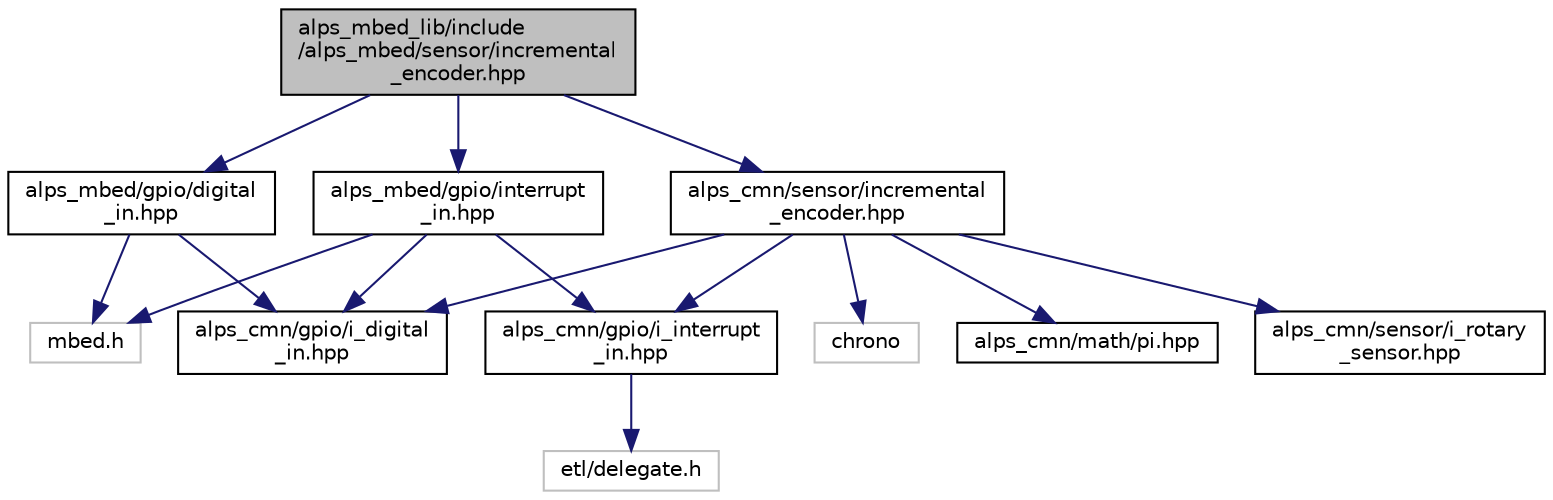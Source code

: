 digraph "alps_mbed_lib/include/alps_mbed/sensor/incremental_encoder.hpp"
{
 // LATEX_PDF_SIZE
  edge [fontname="Helvetica",fontsize="10",labelfontname="Helvetica",labelfontsize="10"];
  node [fontname="Helvetica",fontsize="10",shape=record];
  Node1 [label="alps_mbed_lib/include\l/alps_mbed/sensor/incremental\l_encoder.hpp",height=0.2,width=0.4,color="black", fillcolor="grey75", style="filled", fontcolor="black",tooltip=" "];
  Node1 -> Node2 [color="midnightblue",fontsize="10",style="solid",fontname="Helvetica"];
  Node2 [label="alps_cmn/sensor/incremental\l_encoder.hpp",height=0.2,width=0.4,color="black", fillcolor="white", style="filled",URL="$alps__common__lib_2include_2alps__cmn_2sensor_2incremental__encoder_8hpp.html",tooltip=" "];
  Node2 -> Node3 [color="midnightblue",fontsize="10",style="solid",fontname="Helvetica"];
  Node3 [label="chrono",height=0.2,width=0.4,color="grey75", fillcolor="white", style="filled",tooltip=" "];
  Node2 -> Node4 [color="midnightblue",fontsize="10",style="solid",fontname="Helvetica"];
  Node4 [label="alps_cmn/gpio/i_digital\l_in.hpp",height=0.2,width=0.4,color="black", fillcolor="white", style="filled",URL="$i__digital__in_8hpp.html",tooltip=" "];
  Node2 -> Node5 [color="midnightblue",fontsize="10",style="solid",fontname="Helvetica"];
  Node5 [label="alps_cmn/gpio/i_interrupt\l_in.hpp",height=0.2,width=0.4,color="black", fillcolor="white", style="filled",URL="$i__interrupt__in_8hpp.html",tooltip=" "];
  Node5 -> Node6 [color="midnightblue",fontsize="10",style="solid",fontname="Helvetica"];
  Node6 [label="etl/delegate.h",height=0.2,width=0.4,color="grey75", fillcolor="white", style="filled",tooltip=" "];
  Node2 -> Node7 [color="midnightblue",fontsize="10",style="solid",fontname="Helvetica"];
  Node7 [label="alps_cmn/math/pi.hpp",height=0.2,width=0.4,color="black", fillcolor="white", style="filled",URL="$pi_8hpp.html",tooltip=" "];
  Node2 -> Node8 [color="midnightblue",fontsize="10",style="solid",fontname="Helvetica"];
  Node8 [label="alps_cmn/sensor/i_rotary\l_sensor.hpp",height=0.2,width=0.4,color="black", fillcolor="white", style="filled",URL="$i__rotary__sensor_8hpp.html",tooltip=" "];
  Node1 -> Node9 [color="midnightblue",fontsize="10",style="solid",fontname="Helvetica"];
  Node9 [label="alps_mbed/gpio/digital\l_in.hpp",height=0.2,width=0.4,color="black", fillcolor="white", style="filled",URL="$digital__in_8hpp.html",tooltip="デジタル入力ピン"];
  Node9 -> Node10 [color="midnightblue",fontsize="10",style="solid",fontname="Helvetica"];
  Node10 [label="mbed.h",height=0.2,width=0.4,color="grey75", fillcolor="white", style="filled",tooltip=" "];
  Node9 -> Node4 [color="midnightblue",fontsize="10",style="solid",fontname="Helvetica"];
  Node1 -> Node11 [color="midnightblue",fontsize="10",style="solid",fontname="Helvetica"];
  Node11 [label="alps_mbed/gpio/interrupt\l_in.hpp",height=0.2,width=0.4,color="black", fillcolor="white", style="filled",URL="$interrupt__in_8hpp.html",tooltip="割り込み入力ピン"];
  Node11 -> Node10 [color="midnightblue",fontsize="10",style="solid",fontname="Helvetica"];
  Node11 -> Node4 [color="midnightblue",fontsize="10",style="solid",fontname="Helvetica"];
  Node11 -> Node5 [color="midnightblue",fontsize="10",style="solid",fontname="Helvetica"];
}
